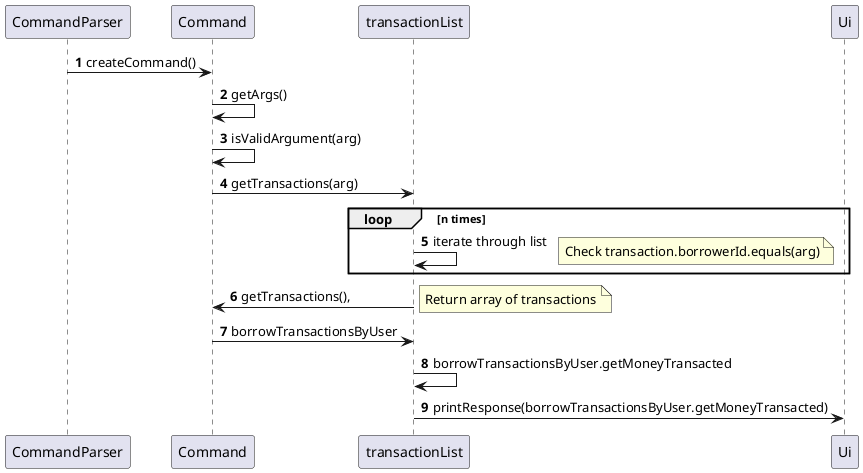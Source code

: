 @startuml
'https://plantuml.com/sequence-diagram

autonumber

CommandParser -> Command: createCommand()
Command -> Command: getArgs()
Command -> Command: isValidArgument(arg)

Command -> transactionList: getTransactions(arg)
loop n times
transactionList -> transactionList: iterate through list
note right
Check transaction.borrowerId.equals(arg)
end note
end
transactionList -> Command: getTransactions(),
note right
Return array of transactions
end note
Command -> transactionList: borrowTransactionsByUser
transactionList -> transactionList: borrowTransactionsByUser.getMoneyTransacted
transactionList -> Ui: printResponse(borrowTransactionsByUser.getMoneyTransacted)
@enduml